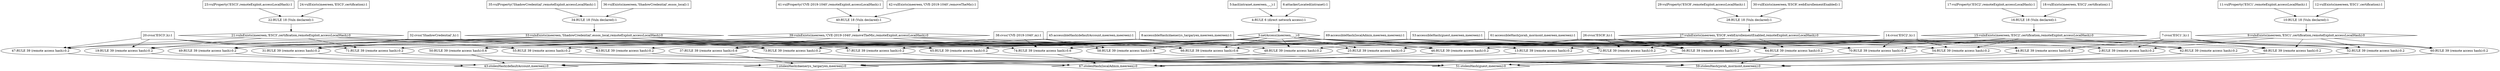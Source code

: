 digraph G {
	1 [label="1:stolenHash(daenerys_targaryen,meereen):0",shape=diamond];
	2 [label="2:RULE 39 (remote access hash):0.2",shape=ellipse];
	3 [label="3:netAccess(meereen,_,_):0",shape=diamond];
	4 [label="4:RULE 6 (direct network access):1",shape=ellipse];
	5 [label="5:hacl(intranet,meereen,_,_):1",shape=box];
	6 [label="6:attackerLocated(intranet):1",shape=box];
	7 [label="7:cvss('ESC1',h):1",shape=box];
	8 [label="8:accessibleHash(daenerys_targaryen,meereen,meereen):1",shape=box];
	9 [label="9:vulnExists(meereen,'ESC1',certification,remoteExploit,accessLocalHash):0",shape=diamond];
	10 [label="10:RULE 18 (Vuln declared):1",shape=ellipse];
	11 [label="11:vulProperty('ESC1',remoteExploit,accessLocalHash):1",shape=box];
	12 [label="12:vulExists(meereen,'ESC1',certification):1",shape=box];
	13 [label="13:RULE 39 (remote access hash):0.2",shape=ellipse];
	14 [label="14:cvss('ESC2',h):1",shape=box];
	15 [label="15:vulnExists(meereen,'ESC2',certification,remoteExploit,accessLocalHash):0",shape=diamond];
	16 [label="16:RULE 18 (Vuln declared):1",shape=ellipse];
	17 [label="17:vulProperty('ESC2',remoteExploit,accessLocalHash):1",shape=box];
	18 [label="18:vulExists(meereen,'ESC2',certification):1",shape=box];
	19 [label="19:RULE 39 (remote access hash):0.2",shape=ellipse];
	20 [label="20:cvss('ESC3',h):1",shape=box];
	21 [label="21:vulnExists(meereen,'ESC3',certification,remoteExploit,accessLocalHash):0",shape=diamond];
	22 [label="22:RULE 18 (Vuln declared):1",shape=ellipse];
	23 [label="23:vulProperty('ESC3',remoteExploit,accessLocalHash):1",shape=box];
	24 [label="24:vulExists(meereen,'ESC3',certification):1",shape=box];
	25 [label="25:RULE 39 (remote access hash):0.2",shape=ellipse];
	26 [label="26:cvss('ESC8',h):1",shape=box];
	27 [label="27:vulnExists(meereen,'ESC8',webEnrollementEnabled,remoteExploit,accessLocalHash):0",shape=diamond];
	28 [label="28:RULE 18 (Vuln declared):1",shape=ellipse];
	29 [label="29:vulProperty('ESC8',remoteExploit,accessLocalHash):1",shape=box];
	30 [label="30:vulExists(meereen,'ESC8',webEnrollementEnabled):1",shape=box];
	31 [label="31:RULE 39 (remote access hash):0.2",shape=ellipse];
	32 [label="32:cvss('ShadowCredential',h):1",shape=box];
	33 [label="33:vulnExists(meereen,'ShadowCredential',essos_local,remoteExploit,accessLocalHash):0",shape=diamond];
	34 [label="34:RULE 18 (Vuln declared):1",shape=ellipse];
	35 [label="35:vulProperty('ShadowCredential',remoteExploit,accessLocalHash):1",shape=box];
	36 [label="36:vulExists(meereen,'ShadowCredential',essos_local):1",shape=box];
	37 [label="37:RULE 39 (remote access hash):0.6",shape=ellipse];
	38 [label="38:cvss('CVE-2019-1040',m):1",shape=box];
	39 [label="39:vulnExists(meereen,'CVE-2019-1040',removeTheMic,remoteExploit,accessLocalHash):0",shape=diamond];
	40 [label="40:RULE 18 (Vuln declared):1",shape=ellipse];
	41 [label="41:vulProperty('CVE-2019-1040',remoteExploit,accessLocalHash):1",shape=box];
	42 [label="42:vulExists(meereen,'CVE-2019-1040',removeTheMic):1",shape=box];
	43 [label="43:stolenHash(defaultAccount,meereen):0",shape=diamond];
	44 [label="44:RULE 39 (remote access hash):0.2",shape=ellipse];
	45 [label="45:accessibleHash(defaultAccount,meereen,meereen):1",shape=box];
	46 [label="46:RULE 39 (remote access hash):0.2",shape=ellipse];
	47 [label="47:RULE 39 (remote access hash):0.2",shape=ellipse];
	48 [label="48:RULE 39 (remote access hash):0.2",shape=ellipse];
	49 [label="49:RULE 39 (remote access hash):0.2",shape=ellipse];
	50 [label="50:RULE 39 (remote access hash):0.6",shape=ellipse];
	51 [label="51:stolenHash(guest,meereen):0",shape=diamond];
	52 [label="52:RULE 39 (remote access hash):0.2",shape=ellipse];
	53 [label="53:accessibleHash(guest,meereen,meereen):1",shape=box];
	54 [label="54:RULE 39 (remote access hash):0.2",shape=ellipse];
	55 [label="55:RULE 39 (remote access hash):0.2",shape=ellipse];
	56 [label="56:RULE 39 (remote access hash):0.2",shape=ellipse];
	57 [label="57:RULE 39 (remote access hash):0.2",shape=ellipse];
	58 [label="58:RULE 39 (remote access hash):0.6",shape=ellipse];
	59 [label="59:stolenHash(jorah_mormont,meereen):0",shape=diamond];
	60 [label="60:RULE 39 (remote access hash):0.2",shape=ellipse];
	61 [label="61:accessibleHash(jorah_mormont,meereen,meereen):1",shape=box];
	62 [label="62:RULE 39 (remote access hash):0.2",shape=ellipse];
	63 [label="63:RULE 39 (remote access hash):0.2",shape=ellipse];
	64 [label="64:RULE 39 (remote access hash):0.2",shape=ellipse];
	65 [label="65:RULE 39 (remote access hash):0.2",shape=ellipse];
	66 [label="66:RULE 39 (remote access hash):0.6",shape=ellipse];
	67 [label="67:stolenHash(localAdmin,meereen):0",shape=diamond];
	68 [label="68:RULE 39 (remote access hash):0.2",shape=ellipse];
	69 [label="69:accessibleHash(localAdmin,meereen,meereen):1",shape=box];
	70 [label="70:RULE 39 (remote access hash):0.2",shape=ellipse];
	71 [label="71:RULE 39 (remote access hash):0.2",shape=ellipse];
	72 [label="72:RULE 39 (remote access hash):0.2",shape=ellipse];
	73 [label="73:RULE 39 (remote access hash):0.2",shape=ellipse];
	74 [label="74:RULE 39 (remote access hash):0.6",shape=ellipse];
	5 -> 	4;
	6 -> 	4;
	4 -> 	3;
	3 -> 	2;
	7 -> 	2;
	8 -> 	2;
	11 -> 	10;
	12 -> 	10;
	10 -> 	9;
	9 -> 	2;
	2 -> 	1;
	3 -> 	13;
	14 -> 	13;
	8 -> 	13;
	17 -> 	16;
	18 -> 	16;
	16 -> 	15;
	15 -> 	13;
	13 -> 	1;
	3 -> 	19;
	20 -> 	19;
	8 -> 	19;
	23 -> 	22;
	24 -> 	22;
	22 -> 	21;
	21 -> 	19;
	19 -> 	1;
	3 -> 	25;
	26 -> 	25;
	8 -> 	25;
	29 -> 	28;
	30 -> 	28;
	28 -> 	27;
	27 -> 	25;
	25 -> 	1;
	3 -> 	31;
	32 -> 	31;
	8 -> 	31;
	35 -> 	34;
	36 -> 	34;
	34 -> 	33;
	33 -> 	31;
	31 -> 	1;
	3 -> 	37;
	38 -> 	37;
	8 -> 	37;
	41 -> 	40;
	42 -> 	40;
	40 -> 	39;
	39 -> 	37;
	37 -> 	1;
	3 -> 	44;
	7 -> 	44;
	45 -> 	44;
	9 -> 	44;
	44 -> 	43;
	3 -> 	46;
	14 -> 	46;
	45 -> 	46;
	15 -> 	46;
	46 -> 	43;
	3 -> 	47;
	20 -> 	47;
	45 -> 	47;
	21 -> 	47;
	47 -> 	43;
	3 -> 	48;
	26 -> 	48;
	45 -> 	48;
	27 -> 	48;
	48 -> 	43;
	3 -> 	49;
	32 -> 	49;
	45 -> 	49;
	33 -> 	49;
	49 -> 	43;
	3 -> 	50;
	38 -> 	50;
	45 -> 	50;
	39 -> 	50;
	50 -> 	43;
	3 -> 	52;
	7 -> 	52;
	53 -> 	52;
	9 -> 	52;
	52 -> 	51;
	3 -> 	54;
	14 -> 	54;
	53 -> 	54;
	15 -> 	54;
	54 -> 	51;
	3 -> 	55;
	20 -> 	55;
	53 -> 	55;
	21 -> 	55;
	55 -> 	51;
	3 -> 	56;
	26 -> 	56;
	53 -> 	56;
	27 -> 	56;
	56 -> 	51;
	3 -> 	57;
	32 -> 	57;
	53 -> 	57;
	33 -> 	57;
	57 -> 	51;
	3 -> 	58;
	38 -> 	58;
	53 -> 	58;
	39 -> 	58;
	58 -> 	51;
	3 -> 	60;
	7 -> 	60;
	61 -> 	60;
	9 -> 	60;
	60 -> 	59;
	3 -> 	62;
	14 -> 	62;
	61 -> 	62;
	15 -> 	62;
	62 -> 	59;
	3 -> 	63;
	20 -> 	63;
	61 -> 	63;
	21 -> 	63;
	63 -> 	59;
	3 -> 	64;
	26 -> 	64;
	61 -> 	64;
	27 -> 	64;
	64 -> 	59;
	3 -> 	65;
	32 -> 	65;
	61 -> 	65;
	33 -> 	65;
	65 -> 	59;
	3 -> 	66;
	38 -> 	66;
	61 -> 	66;
	39 -> 	66;
	66 -> 	59;
	3 -> 	68;
	7 -> 	68;
	69 -> 	68;
	9 -> 	68;
	68 -> 	67;
	3 -> 	70;
	14 -> 	70;
	69 -> 	70;
	15 -> 	70;
	70 -> 	67;
	3 -> 	71;
	20 -> 	71;
	69 -> 	71;
	21 -> 	71;
	71 -> 	67;
	3 -> 	72;
	26 -> 	72;
	69 -> 	72;
	27 -> 	72;
	72 -> 	67;
	3 -> 	73;
	32 -> 	73;
	69 -> 	73;
	33 -> 	73;
	73 -> 	67;
	3 -> 	74;
	38 -> 	74;
	69 -> 	74;
	39 -> 	74;
	74 -> 	67;
}
